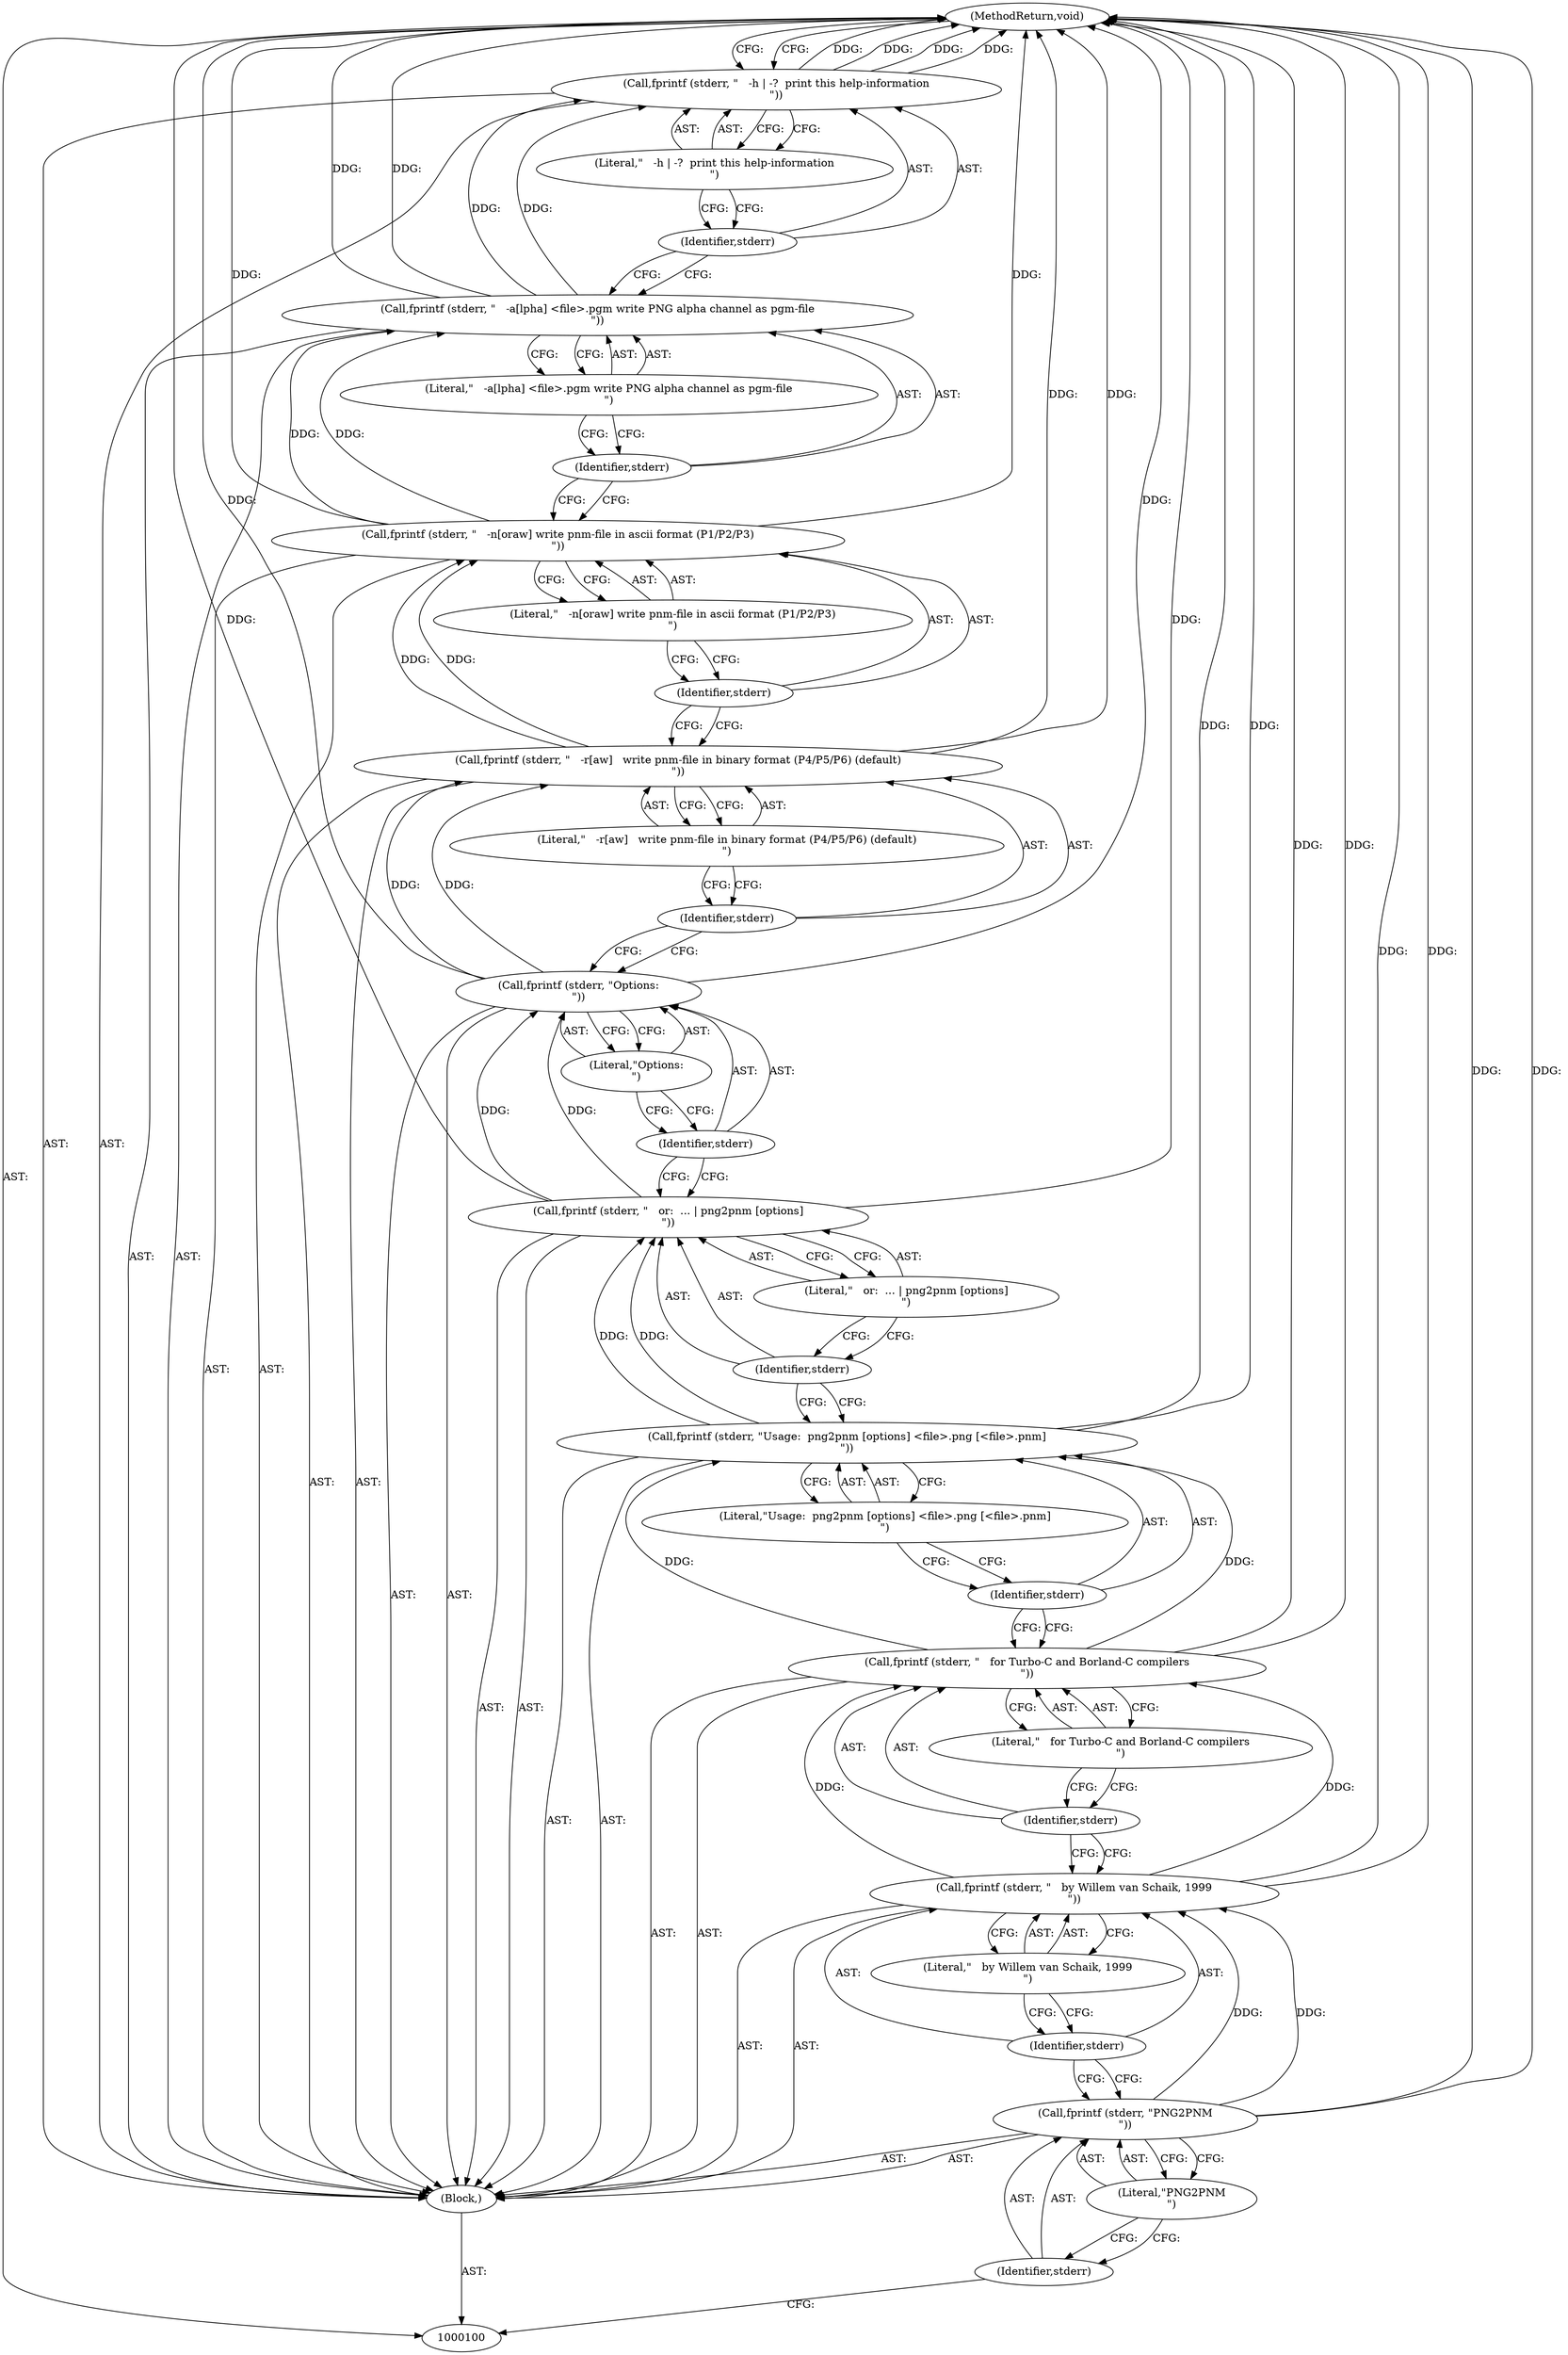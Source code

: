 digraph "1_Android_9d4853418ab2f754c2b63e091c29c5529b8b86ca_158" {
"1000132" [label="(MethodReturn,void)"];
"1000112" [label="(Identifier,stderr)"];
"1000113" [label="(Literal,\"Usage:  png2pnm [options] <file>.png [<file>.pnm]\n\")"];
"1000111" [label="(Call,fprintf (stderr, \"Usage:  png2pnm [options] <file>.png [<file>.pnm]\n\"))"];
"1000115" [label="(Identifier,stderr)"];
"1000116" [label="(Literal,\"   or:  ... | png2pnm [options]\n\")"];
"1000114" [label="(Call,fprintf (stderr, \"   or:  ... | png2pnm [options]\n\"))"];
"1000118" [label="(Identifier,stderr)"];
"1000119" [label="(Literal,\"Options:\n\")"];
"1000117" [label="(Call,fprintf (stderr, \"Options:\n\"))"];
"1000121" [label="(Identifier,stderr)"];
"1000122" [label="(Literal,\"   -r[aw]   write pnm-file in binary format (P4/P5/P6) (default)\n\")"];
"1000120" [label="(Call,fprintf (stderr, \"   -r[aw]   write pnm-file in binary format (P4/P5/P6) (default)\n\"))"];
"1000124" [label="(Identifier,stderr)"];
"1000125" [label="(Literal,\"   -n[oraw] write pnm-file in ascii format (P1/P2/P3)\n\")"];
"1000123" [label="(Call,fprintf (stderr, \"   -n[oraw] write pnm-file in ascii format (P1/P2/P3)\n\"))"];
"1000127" [label="(Identifier,stderr)"];
"1000128" [label="(Literal,\"   -a[lpha] <file>.pgm write PNG alpha channel as pgm-file\n\")"];
"1000126" [label="(Call,fprintf (stderr, \"   -a[lpha] <file>.pgm write PNG alpha channel as pgm-file\n\"))"];
"1000130" [label="(Identifier,stderr)"];
"1000131" [label="(Literal,\"   -h | -?  print this help-information\n\")"];
"1000129" [label="(Call,fprintf (stderr, \"   -h | -?  print this help-information\n\"))"];
"1000101" [label="(Block,)"];
"1000103" [label="(Identifier,stderr)"];
"1000104" [label="(Literal,\"PNG2PNM\n\")"];
"1000102" [label="(Call,fprintf (stderr, \"PNG2PNM\n\"))"];
"1000106" [label="(Identifier,stderr)"];
"1000107" [label="(Literal,\"   by Willem van Schaik, 1999\n\")"];
"1000105" [label="(Call,fprintf (stderr, \"   by Willem van Schaik, 1999\n\"))"];
"1000109" [label="(Identifier,stderr)"];
"1000110" [label="(Literal,\"   for Turbo-C and Borland-C compilers\n\")"];
"1000108" [label="(Call,fprintf (stderr, \"   for Turbo-C and Borland-C compilers\n\"))"];
"1000132" -> "1000100"  [label="AST: "];
"1000132" -> "1000129"  [label="CFG: "];
"1000117" -> "1000132"  [label="DDG: "];
"1000108" -> "1000132"  [label="DDG: "];
"1000105" -> "1000132"  [label="DDG: "];
"1000114" -> "1000132"  [label="DDG: "];
"1000123" -> "1000132"  [label="DDG: "];
"1000129" -> "1000132"  [label="DDG: "];
"1000129" -> "1000132"  [label="DDG: "];
"1000102" -> "1000132"  [label="DDG: "];
"1000120" -> "1000132"  [label="DDG: "];
"1000111" -> "1000132"  [label="DDG: "];
"1000126" -> "1000132"  [label="DDG: "];
"1000112" -> "1000111"  [label="AST: "];
"1000112" -> "1000108"  [label="CFG: "];
"1000113" -> "1000112"  [label="CFG: "];
"1000113" -> "1000111"  [label="AST: "];
"1000113" -> "1000112"  [label="CFG: "];
"1000111" -> "1000113"  [label="CFG: "];
"1000111" -> "1000101"  [label="AST: "];
"1000111" -> "1000113"  [label="CFG: "];
"1000112" -> "1000111"  [label="AST: "];
"1000113" -> "1000111"  [label="AST: "];
"1000115" -> "1000111"  [label="CFG: "];
"1000111" -> "1000132"  [label="DDG: "];
"1000108" -> "1000111"  [label="DDG: "];
"1000111" -> "1000114"  [label="DDG: "];
"1000115" -> "1000114"  [label="AST: "];
"1000115" -> "1000111"  [label="CFG: "];
"1000116" -> "1000115"  [label="CFG: "];
"1000116" -> "1000114"  [label="AST: "];
"1000116" -> "1000115"  [label="CFG: "];
"1000114" -> "1000116"  [label="CFG: "];
"1000114" -> "1000101"  [label="AST: "];
"1000114" -> "1000116"  [label="CFG: "];
"1000115" -> "1000114"  [label="AST: "];
"1000116" -> "1000114"  [label="AST: "];
"1000118" -> "1000114"  [label="CFG: "];
"1000114" -> "1000132"  [label="DDG: "];
"1000111" -> "1000114"  [label="DDG: "];
"1000114" -> "1000117"  [label="DDG: "];
"1000118" -> "1000117"  [label="AST: "];
"1000118" -> "1000114"  [label="CFG: "];
"1000119" -> "1000118"  [label="CFG: "];
"1000119" -> "1000117"  [label="AST: "];
"1000119" -> "1000118"  [label="CFG: "];
"1000117" -> "1000119"  [label="CFG: "];
"1000117" -> "1000101"  [label="AST: "];
"1000117" -> "1000119"  [label="CFG: "];
"1000118" -> "1000117"  [label="AST: "];
"1000119" -> "1000117"  [label="AST: "];
"1000121" -> "1000117"  [label="CFG: "];
"1000117" -> "1000132"  [label="DDG: "];
"1000114" -> "1000117"  [label="DDG: "];
"1000117" -> "1000120"  [label="DDG: "];
"1000121" -> "1000120"  [label="AST: "];
"1000121" -> "1000117"  [label="CFG: "];
"1000122" -> "1000121"  [label="CFG: "];
"1000122" -> "1000120"  [label="AST: "];
"1000122" -> "1000121"  [label="CFG: "];
"1000120" -> "1000122"  [label="CFG: "];
"1000120" -> "1000101"  [label="AST: "];
"1000120" -> "1000122"  [label="CFG: "];
"1000121" -> "1000120"  [label="AST: "];
"1000122" -> "1000120"  [label="AST: "];
"1000124" -> "1000120"  [label="CFG: "];
"1000120" -> "1000132"  [label="DDG: "];
"1000117" -> "1000120"  [label="DDG: "];
"1000120" -> "1000123"  [label="DDG: "];
"1000124" -> "1000123"  [label="AST: "];
"1000124" -> "1000120"  [label="CFG: "];
"1000125" -> "1000124"  [label="CFG: "];
"1000125" -> "1000123"  [label="AST: "];
"1000125" -> "1000124"  [label="CFG: "];
"1000123" -> "1000125"  [label="CFG: "];
"1000123" -> "1000101"  [label="AST: "];
"1000123" -> "1000125"  [label="CFG: "];
"1000124" -> "1000123"  [label="AST: "];
"1000125" -> "1000123"  [label="AST: "];
"1000127" -> "1000123"  [label="CFG: "];
"1000123" -> "1000132"  [label="DDG: "];
"1000120" -> "1000123"  [label="DDG: "];
"1000123" -> "1000126"  [label="DDG: "];
"1000127" -> "1000126"  [label="AST: "];
"1000127" -> "1000123"  [label="CFG: "];
"1000128" -> "1000127"  [label="CFG: "];
"1000128" -> "1000126"  [label="AST: "];
"1000128" -> "1000127"  [label="CFG: "];
"1000126" -> "1000128"  [label="CFG: "];
"1000126" -> "1000101"  [label="AST: "];
"1000126" -> "1000128"  [label="CFG: "];
"1000127" -> "1000126"  [label="AST: "];
"1000128" -> "1000126"  [label="AST: "];
"1000130" -> "1000126"  [label="CFG: "];
"1000126" -> "1000132"  [label="DDG: "];
"1000123" -> "1000126"  [label="DDG: "];
"1000126" -> "1000129"  [label="DDG: "];
"1000130" -> "1000129"  [label="AST: "];
"1000130" -> "1000126"  [label="CFG: "];
"1000131" -> "1000130"  [label="CFG: "];
"1000131" -> "1000129"  [label="AST: "];
"1000131" -> "1000130"  [label="CFG: "];
"1000129" -> "1000131"  [label="CFG: "];
"1000129" -> "1000101"  [label="AST: "];
"1000129" -> "1000131"  [label="CFG: "];
"1000130" -> "1000129"  [label="AST: "];
"1000131" -> "1000129"  [label="AST: "];
"1000132" -> "1000129"  [label="CFG: "];
"1000129" -> "1000132"  [label="DDG: "];
"1000129" -> "1000132"  [label="DDG: "];
"1000126" -> "1000129"  [label="DDG: "];
"1000101" -> "1000100"  [label="AST: "];
"1000102" -> "1000101"  [label="AST: "];
"1000105" -> "1000101"  [label="AST: "];
"1000108" -> "1000101"  [label="AST: "];
"1000111" -> "1000101"  [label="AST: "];
"1000114" -> "1000101"  [label="AST: "];
"1000117" -> "1000101"  [label="AST: "];
"1000120" -> "1000101"  [label="AST: "];
"1000123" -> "1000101"  [label="AST: "];
"1000126" -> "1000101"  [label="AST: "];
"1000129" -> "1000101"  [label="AST: "];
"1000103" -> "1000102"  [label="AST: "];
"1000103" -> "1000100"  [label="CFG: "];
"1000104" -> "1000103"  [label="CFG: "];
"1000104" -> "1000102"  [label="AST: "];
"1000104" -> "1000103"  [label="CFG: "];
"1000102" -> "1000104"  [label="CFG: "];
"1000102" -> "1000101"  [label="AST: "];
"1000102" -> "1000104"  [label="CFG: "];
"1000103" -> "1000102"  [label="AST: "];
"1000104" -> "1000102"  [label="AST: "];
"1000106" -> "1000102"  [label="CFG: "];
"1000102" -> "1000132"  [label="DDG: "];
"1000102" -> "1000105"  [label="DDG: "];
"1000106" -> "1000105"  [label="AST: "];
"1000106" -> "1000102"  [label="CFG: "];
"1000107" -> "1000106"  [label="CFG: "];
"1000107" -> "1000105"  [label="AST: "];
"1000107" -> "1000106"  [label="CFG: "];
"1000105" -> "1000107"  [label="CFG: "];
"1000105" -> "1000101"  [label="AST: "];
"1000105" -> "1000107"  [label="CFG: "];
"1000106" -> "1000105"  [label="AST: "];
"1000107" -> "1000105"  [label="AST: "];
"1000109" -> "1000105"  [label="CFG: "];
"1000105" -> "1000132"  [label="DDG: "];
"1000102" -> "1000105"  [label="DDG: "];
"1000105" -> "1000108"  [label="DDG: "];
"1000109" -> "1000108"  [label="AST: "];
"1000109" -> "1000105"  [label="CFG: "];
"1000110" -> "1000109"  [label="CFG: "];
"1000110" -> "1000108"  [label="AST: "];
"1000110" -> "1000109"  [label="CFG: "];
"1000108" -> "1000110"  [label="CFG: "];
"1000108" -> "1000101"  [label="AST: "];
"1000108" -> "1000110"  [label="CFG: "];
"1000109" -> "1000108"  [label="AST: "];
"1000110" -> "1000108"  [label="AST: "];
"1000112" -> "1000108"  [label="CFG: "];
"1000108" -> "1000132"  [label="DDG: "];
"1000105" -> "1000108"  [label="DDG: "];
"1000108" -> "1000111"  [label="DDG: "];
}
